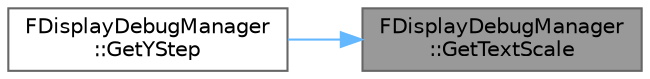 digraph "FDisplayDebugManager::GetTextScale"
{
 // INTERACTIVE_SVG=YES
 // LATEX_PDF_SIZE
  bgcolor="transparent";
  edge [fontname=Helvetica,fontsize=10,labelfontname=Helvetica,labelfontsize=10];
  node [fontname=Helvetica,fontsize=10,shape=box,height=0.2,width=0.4];
  rankdir="RL";
  Node1 [id="Node000001",label="FDisplayDebugManager\l::GetTextScale",height=0.2,width=0.4,color="gray40", fillcolor="grey60", style="filled", fontcolor="black",tooltip=" "];
  Node1 -> Node2 [id="edge1_Node000001_Node000002",dir="back",color="steelblue1",style="solid",tooltip=" "];
  Node2 [id="Node000002",label="FDisplayDebugManager\l::GetYStep",height=0.2,width=0.4,color="grey40", fillcolor="white", style="filled",URL="$de/da2/structFDisplayDebugManager.html#ae2d8d86631e0fa0618b302c4a4782b8c",tooltip=" "];
}
